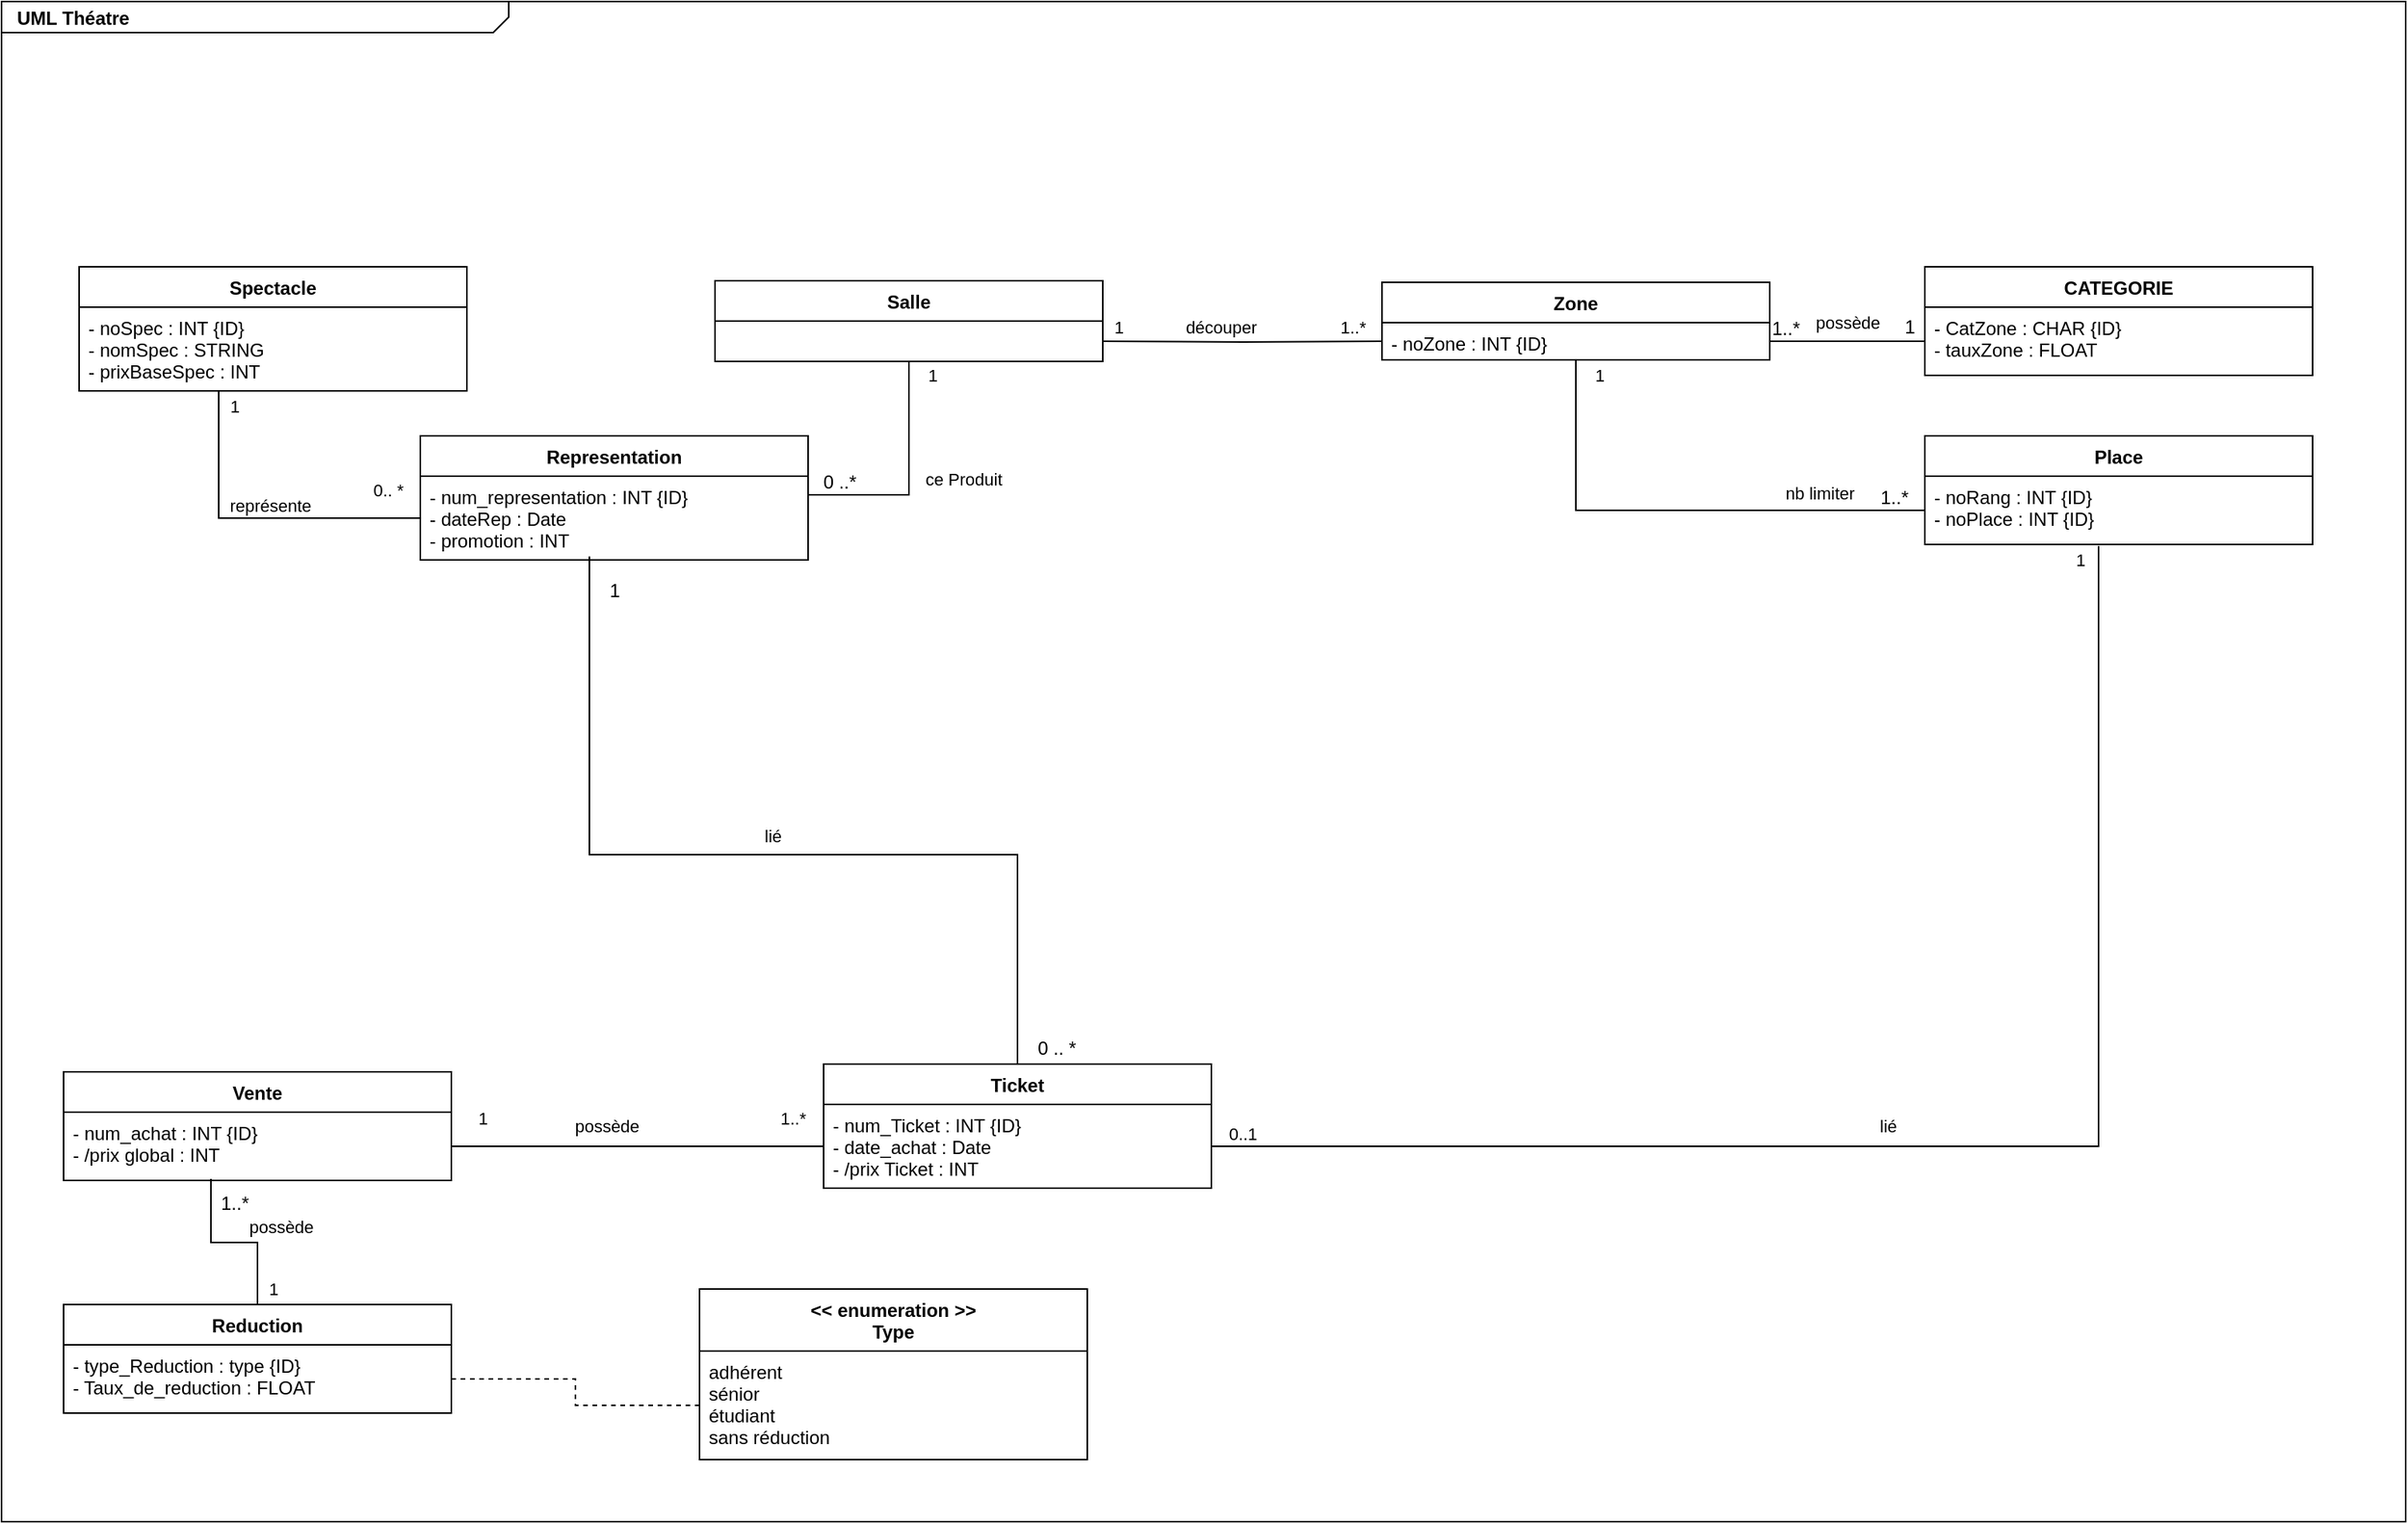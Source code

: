 <mxfile version="15.7.4" type="github">
  <diagram name="Page-1" id="929967ad-93f9-6ef4-fab6-5d389245f69c">
    <mxGraphModel dx="1185" dy="643" grid="1" gridSize="10" guides="1" tooltips="1" connect="1" arrows="1" fold="1" page="1" pageScale="1.5" pageWidth="1169" pageHeight="826" background="none" math="0" shadow="0">
      <root>
        <mxCell id="0" style=";html=1;" />
        <mxCell id="1" style=";html=1;" parent="0" />
        <mxCell id="1672d66443f91eb5-1" value="&lt;p style=&quot;margin: 0px ; margin-top: 4px ; margin-left: 10px ; text-align: left&quot;&gt;&lt;b&gt;UML Théatre&lt;/b&gt;&lt;/p&gt;" style="html=1;strokeWidth=1;shape=mxgraph.sysml.package;html=1;overflow=fill;whiteSpace=wrap;fillColor=none;gradientColor=none;fontSize=12;align=center;labelX=327.64;" parent="1" vertex="1">
          <mxGeometry x="10" y="150" width="1550" height="980" as="geometry" />
        </mxCell>
        <mxCell id="qlMzOhEKe-4_RTLxzth_-34" style="edgeStyle=orthogonalEdgeStyle;rounded=0;orthogonalLoop=1;jettySize=auto;html=1;entryX=0.5;entryY=1;entryDx=0;entryDy=0;endArrow=none;endFill=0;exitX=1;exitY=0.5;exitDx=0;exitDy=0;" parent="1" source="qlMzOhEKe-4_RTLxzth_-57" target="qlMzOhEKe-4_RTLxzth_-6" edge="1">
          <mxGeometry relative="1" as="geometry">
            <mxPoint x="470" y="369" as="targetPoint" />
            <Array as="points">
              <mxPoint x="595" y="468" />
            </Array>
          </mxGeometry>
        </mxCell>
        <mxCell id="qlMzOhEKe-4_RTLxzth_-35" value="ce Produit" style="edgeLabel;html=1;align=center;verticalAlign=middle;resizable=0;points=[];" parent="qlMzOhEKe-4_RTLxzth_-34" vertex="1" connectable="0">
          <mxGeometry x="0.135" y="3" relative="1" as="geometry">
            <mxPoint x="38" y="4" as="offset" />
          </mxGeometry>
        </mxCell>
        <mxCell id="osN3bbdli1dLjYI9F6a9-13" value="1" style="edgeLabel;html=1;align=center;verticalAlign=middle;resizable=0;points=[];" vertex="1" connectable="0" parent="qlMzOhEKe-4_RTLxzth_-34">
          <mxGeometry x="0.803" y="-2" relative="1" as="geometry">
            <mxPoint x="13" y="-8" as="offset" />
          </mxGeometry>
        </mxCell>
        <mxCell id="qlMzOhEKe-4_RTLxzth_-1" value="Spectacle" style="swimlane;fontStyle=1;align=center;verticalAlign=top;childLayout=stackLayout;horizontal=1;startSize=26;horizontalStack=0;resizeParent=1;resizeParentMax=0;resizeLast=0;collapsible=1;marginBottom=0;" parent="1" vertex="1">
          <mxGeometry x="60" y="321" width="250" height="80" as="geometry" />
        </mxCell>
        <mxCell id="qlMzOhEKe-4_RTLxzth_-2" value="- noSpec : INT {ID}&#xa;- nomSpec : STRING&#xa;- prixBaseSpec : INT" style="text;strokeColor=none;fillColor=none;align=left;verticalAlign=top;spacingLeft=4;spacingRight=4;overflow=hidden;rotatable=0;points=[[0,0.5],[1,0.5]];portConstraint=eastwest;" parent="qlMzOhEKe-4_RTLxzth_-1" vertex="1">
          <mxGeometry y="26" width="250" height="54" as="geometry" />
        </mxCell>
        <mxCell id="qlMzOhEKe-4_RTLxzth_-6" value="Salle" style="swimlane;fontStyle=1;align=center;verticalAlign=top;childLayout=stackLayout;horizontal=1;startSize=26;horizontalStack=0;resizeParent=1;resizeParentMax=0;resizeLast=0;collapsible=1;marginBottom=0;" parent="1" vertex="1">
          <mxGeometry x="470" y="330" width="250" height="52" as="geometry" />
        </mxCell>
        <mxCell id="qlMzOhEKe-4_RTLxzth_-10" value="Place" style="swimlane;fontStyle=1;align=center;verticalAlign=top;childLayout=stackLayout;horizontal=1;startSize=26;horizontalStack=0;resizeParent=1;resizeParentMax=0;resizeLast=0;collapsible=1;marginBottom=0;" parent="1" vertex="1">
          <mxGeometry x="1250" y="430" width="250" height="70" as="geometry" />
        </mxCell>
        <mxCell id="qlMzOhEKe-4_RTLxzth_-11" value="- noRang : INT {ID}&#xa;- noPlace : INT {ID}" style="text;strokeColor=none;fillColor=none;align=left;verticalAlign=top;spacingLeft=4;spacingRight=4;overflow=hidden;rotatable=0;points=[[0,0.5],[1,0.5]];portConstraint=eastwest;" parent="qlMzOhEKe-4_RTLxzth_-10" vertex="1">
          <mxGeometry y="26" width="250" height="44" as="geometry" />
        </mxCell>
        <mxCell id="qlMzOhEKe-4_RTLxzth_-14" value="CATEGORIE" style="swimlane;fontStyle=1;align=center;verticalAlign=top;childLayout=stackLayout;horizontal=1;startSize=26;horizontalStack=0;resizeParent=1;resizeParentMax=0;resizeLast=0;collapsible=1;marginBottom=0;" parent="1" vertex="1">
          <mxGeometry x="1250" y="321" width="250" height="70" as="geometry" />
        </mxCell>
        <mxCell id="qlMzOhEKe-4_RTLxzth_-15" value="- CatZone : CHAR {ID}&#xa;- tauxZone : FLOAT" style="text;strokeColor=none;fillColor=none;align=left;verticalAlign=top;spacingLeft=4;spacingRight=4;overflow=hidden;rotatable=0;points=[[0,0.5],[1,0.5]];portConstraint=eastwest;" parent="qlMzOhEKe-4_RTLxzth_-14" vertex="1">
          <mxGeometry y="26" width="250" height="44" as="geometry" />
        </mxCell>
        <mxCell id="qlMzOhEKe-4_RTLxzth_-50" style="edgeStyle=orthogonalEdgeStyle;rounded=0;orthogonalLoop=1;jettySize=auto;html=1;entryX=0.448;entryY=1.023;entryDx=0;entryDy=0;entryPerimeter=0;endArrow=none;endFill=0;exitX=1;exitY=0.5;exitDx=0;exitDy=0;" parent="1" source="qlMzOhEKe-4_RTLxzth_-19" target="qlMzOhEKe-4_RTLxzth_-11" edge="1">
          <mxGeometry relative="1" as="geometry" />
        </mxCell>
        <mxCell id="qlMzOhEKe-4_RTLxzth_-51" value="lié" style="edgeLabel;html=1;align=center;verticalAlign=middle;resizable=0;points=[];" parent="qlMzOhEKe-4_RTLxzth_-50" vertex="1" connectable="0">
          <mxGeometry x="-0.095" y="2" relative="1" as="geometry">
            <mxPoint x="2" y="-11" as="offset" />
          </mxGeometry>
        </mxCell>
        <mxCell id="osN3bbdli1dLjYI9F6a9-20" value="0..1" style="edgeLabel;html=1;align=center;verticalAlign=middle;resizable=0;points=[];" vertex="1" connectable="0" parent="qlMzOhEKe-4_RTLxzth_-50">
          <mxGeometry x="-0.965" y="1" relative="1" as="geometry">
            <mxPoint x="3" y="-7" as="offset" />
          </mxGeometry>
        </mxCell>
        <mxCell id="osN3bbdli1dLjYI9F6a9-21" value="1" style="edgeLabel;html=1;align=center;verticalAlign=middle;resizable=0;points=[];" vertex="1" connectable="0" parent="qlMzOhEKe-4_RTLxzth_-50">
          <mxGeometry x="0.957" relative="1" as="geometry">
            <mxPoint x="-12" y="-12" as="offset" />
          </mxGeometry>
        </mxCell>
        <mxCell id="qlMzOhEKe-4_RTLxzth_-61" value="lié" style="edgeStyle=orthogonalEdgeStyle;rounded=0;orthogonalLoop=1;jettySize=auto;html=1;entryX=0.436;entryY=0.958;entryDx=0;entryDy=0;entryPerimeter=0;endArrow=none;endFill=0;" parent="1" source="qlMzOhEKe-4_RTLxzth_-18" target="qlMzOhEKe-4_RTLxzth_-57" edge="1">
          <mxGeometry x="-0.029" y="-12" relative="1" as="geometry">
            <Array as="points">
              <mxPoint x="665" y="700" />
              <mxPoint x="389" y="700" />
            </Array>
            <mxPoint as="offset" />
          </mxGeometry>
        </mxCell>
        <mxCell id="qlMzOhEKe-4_RTLxzth_-18" value="Ticket" style="swimlane;fontStyle=1;align=center;verticalAlign=top;childLayout=stackLayout;horizontal=1;startSize=26;horizontalStack=0;resizeParent=1;resizeParentMax=0;resizeLast=0;collapsible=1;marginBottom=0;" parent="1" vertex="1">
          <mxGeometry x="540" y="835" width="250" height="80" as="geometry" />
        </mxCell>
        <mxCell id="qlMzOhEKe-4_RTLxzth_-19" value="- num_Ticket : INT {ID}&#xa;- date_achat : Date&#xa;- /prix Ticket : INT" style="text;strokeColor=none;fillColor=none;align=left;verticalAlign=top;spacingLeft=4;spacingRight=4;overflow=hidden;rotatable=0;points=[[0,0.5],[1,0.5]];portConstraint=eastwest;" parent="qlMzOhEKe-4_RTLxzth_-18" vertex="1">
          <mxGeometry y="26" width="250" height="54" as="geometry" />
        </mxCell>
        <mxCell id="qlMzOhEKe-4_RTLxzth_-45" style="edgeStyle=orthogonalEdgeStyle;rounded=0;orthogonalLoop=1;jettySize=auto;html=1;entryX=0;entryY=0.5;entryDx=0;entryDy=0;endArrow=none;endFill=0;" parent="1" source="qlMzOhEKe-4_RTLxzth_-36" target="qlMzOhEKe-4_RTLxzth_-11" edge="1">
          <mxGeometry relative="1" as="geometry">
            <Array as="points">
              <mxPoint x="1025" y="478" />
            </Array>
          </mxGeometry>
        </mxCell>
        <mxCell id="qlMzOhEKe-4_RTLxzth_-46" value="nb limiter" style="edgeLabel;html=1;align=center;verticalAlign=middle;resizable=0;points=[];" parent="qlMzOhEKe-4_RTLxzth_-45" vertex="1" connectable="0">
          <mxGeometry x="0.432" y="-1" relative="1" as="geometry">
            <mxPoint x="23" y="-12" as="offset" />
          </mxGeometry>
        </mxCell>
        <mxCell id="osN3bbdli1dLjYI9F6a9-18" value="1" style="edgeLabel;html=1;align=center;verticalAlign=middle;resizable=0;points=[];" vertex="1" connectable="0" parent="qlMzOhEKe-4_RTLxzth_-45">
          <mxGeometry x="-0.842" relative="1" as="geometry">
            <mxPoint x="15" y="-16" as="offset" />
          </mxGeometry>
        </mxCell>
        <mxCell id="qlMzOhEKe-4_RTLxzth_-36" value="Zone&#xa;" style="swimlane;fontStyle=1;align=center;verticalAlign=top;childLayout=stackLayout;horizontal=1;startSize=26;horizontalStack=0;resizeParent=1;resizeParentMax=0;resizeLast=0;collapsible=1;marginBottom=0;" parent="1" vertex="1">
          <mxGeometry x="900" y="331" width="250" height="50" as="geometry" />
        </mxCell>
        <mxCell id="qlMzOhEKe-4_RTLxzth_-37" value="- noZone : INT {ID}" style="text;strokeColor=none;fillColor=none;align=left;verticalAlign=top;spacingLeft=4;spacingRight=4;overflow=hidden;rotatable=0;points=[[0,0.5],[1,0.5]];portConstraint=eastwest;" parent="qlMzOhEKe-4_RTLxzth_-36" vertex="1">
          <mxGeometry y="26" width="250" height="24" as="geometry" />
        </mxCell>
        <mxCell id="qlMzOhEKe-4_RTLxzth_-38" value="découper" style="edgeStyle=orthogonalEdgeStyle;rounded=0;orthogonalLoop=1;jettySize=auto;html=1;entryX=0;entryY=0.5;entryDx=0;entryDy=0;endArrow=none;endFill=0;" parent="1" target="qlMzOhEKe-4_RTLxzth_-37" edge="1">
          <mxGeometry x="-0.158" y="9" relative="1" as="geometry">
            <mxPoint x="720" y="369" as="sourcePoint" />
            <mxPoint as="offset" />
          </mxGeometry>
        </mxCell>
        <mxCell id="osN3bbdli1dLjYI9F6a9-14" value="1..*" style="edgeLabel;html=1;align=center;verticalAlign=middle;resizable=0;points=[];" vertex="1" connectable="0" parent="qlMzOhEKe-4_RTLxzth_-38">
          <mxGeometry x="0.405" relative="1" as="geometry">
            <mxPoint x="34" y="-9" as="offset" />
          </mxGeometry>
        </mxCell>
        <mxCell id="osN3bbdli1dLjYI9F6a9-15" value="1" style="edgeLabel;html=1;align=center;verticalAlign=middle;resizable=0;points=[];" vertex="1" connectable="0" parent="qlMzOhEKe-4_RTLxzth_-38">
          <mxGeometry x="-0.757" relative="1" as="geometry">
            <mxPoint x="-12" y="-9" as="offset" />
          </mxGeometry>
        </mxCell>
        <mxCell id="qlMzOhEKe-4_RTLxzth_-48" style="edgeStyle=orthogonalEdgeStyle;rounded=0;orthogonalLoop=1;jettySize=auto;html=1;endArrow=none;endFill=0;" parent="1" source="qlMzOhEKe-4_RTLxzth_-37" target="qlMzOhEKe-4_RTLxzth_-15" edge="1">
          <mxGeometry relative="1" as="geometry" />
        </mxCell>
        <mxCell id="qlMzOhEKe-4_RTLxzth_-49" value="possède" style="edgeLabel;html=1;align=center;verticalAlign=middle;resizable=0;points=[];" parent="qlMzOhEKe-4_RTLxzth_-48" vertex="1" connectable="0">
          <mxGeometry x="-0.3" y="1" relative="1" as="geometry">
            <mxPoint x="15" y="-11" as="offset" />
          </mxGeometry>
        </mxCell>
        <mxCell id="qlMzOhEKe-4_RTLxzth_-52" value="Vente" style="swimlane;fontStyle=1;align=center;verticalAlign=top;childLayout=stackLayout;horizontal=1;startSize=26;horizontalStack=0;resizeParent=1;resizeParentMax=0;resizeLast=0;collapsible=1;marginBottom=0;" parent="1" vertex="1">
          <mxGeometry x="50" y="840" width="250" height="70" as="geometry" />
        </mxCell>
        <mxCell id="qlMzOhEKe-4_RTLxzth_-53" value="- num_achat : INT {ID}&#xa;- /prix global : INT " style="text;strokeColor=none;fillColor=none;align=left;verticalAlign=top;spacingLeft=4;spacingRight=4;overflow=hidden;rotatable=0;points=[[0,0.5],[1,0.5]];portConstraint=eastwest;" parent="qlMzOhEKe-4_RTLxzth_-52" vertex="1">
          <mxGeometry y="26" width="250" height="44" as="geometry" />
        </mxCell>
        <mxCell id="qlMzOhEKe-4_RTLxzth_-54" style="edgeStyle=orthogonalEdgeStyle;rounded=0;orthogonalLoop=1;jettySize=auto;html=1;entryX=0;entryY=0.5;entryDx=0;entryDy=0;endArrow=none;endFill=0;" parent="1" source="qlMzOhEKe-4_RTLxzth_-53" target="qlMzOhEKe-4_RTLxzth_-19" edge="1">
          <mxGeometry relative="1" as="geometry" />
        </mxCell>
        <mxCell id="qlMzOhEKe-4_RTLxzth_-55" value="possède" style="edgeLabel;html=1;align=center;verticalAlign=middle;resizable=0;points=[];" parent="qlMzOhEKe-4_RTLxzth_-54" vertex="1" connectable="0">
          <mxGeometry x="-0.171" y="2" relative="1" as="geometry">
            <mxPoint y="-11" as="offset" />
          </mxGeometry>
        </mxCell>
        <mxCell id="osN3bbdli1dLjYI9F6a9-2" value="1..*" style="edgeLabel;html=1;align=center;verticalAlign=middle;resizable=0;points=[];" vertex="1" connectable="0" parent="qlMzOhEKe-4_RTLxzth_-54">
          <mxGeometry x="0.577" relative="1" as="geometry">
            <mxPoint x="31" y="-18" as="offset" />
          </mxGeometry>
        </mxCell>
        <mxCell id="osN3bbdli1dLjYI9F6a9-4" value="1" style="edgeLabel;html=1;align=center;verticalAlign=middle;resizable=0;points=[];" vertex="1" connectable="0" parent="qlMzOhEKe-4_RTLxzth_-54">
          <mxGeometry x="-0.837" y="-1" relative="1" as="geometry">
            <mxPoint y="-19" as="offset" />
          </mxGeometry>
        </mxCell>
        <mxCell id="qlMzOhEKe-4_RTLxzth_-56" value="Representation" style="swimlane;fontStyle=1;align=center;verticalAlign=top;childLayout=stackLayout;horizontal=1;startSize=26;horizontalStack=0;resizeParent=1;resizeParentMax=0;resizeLast=0;collapsible=1;marginBottom=0;" parent="1" vertex="1">
          <mxGeometry x="280" y="430" width="250" height="80" as="geometry" />
        </mxCell>
        <mxCell id="qlMzOhEKe-4_RTLxzth_-57" value="- num_representation : INT {ID}&#xa;- dateRep : Date&#xa;- promotion : INT" style="text;strokeColor=none;fillColor=none;align=left;verticalAlign=top;spacingLeft=4;spacingRight=4;overflow=hidden;rotatable=0;points=[[0,0.5],[1,0.5]];portConstraint=eastwest;" parent="qlMzOhEKe-4_RTLxzth_-56" vertex="1">
          <mxGeometry y="26" width="250" height="54" as="geometry" />
        </mxCell>
        <mxCell id="qlMzOhEKe-4_RTLxzth_-58" value="représente" style="edgeStyle=orthogonalEdgeStyle;rounded=0;orthogonalLoop=1;jettySize=auto;html=1;entryX=0.36;entryY=1;entryDx=0;entryDy=0;entryPerimeter=0;endArrow=none;endFill=0;" parent="1" source="qlMzOhEKe-4_RTLxzth_-57" target="qlMzOhEKe-4_RTLxzth_-2" edge="1">
          <mxGeometry x="-0.082" y="-8" relative="1" as="geometry">
            <mxPoint as="offset" />
          </mxGeometry>
        </mxCell>
        <mxCell id="osN3bbdli1dLjYI9F6a9-7" value="1" style="edgeLabel;html=1;align=center;verticalAlign=middle;resizable=0;points=[];" vertex="1" connectable="0" parent="qlMzOhEKe-4_RTLxzth_-58">
          <mxGeometry x="0.782" y="2" relative="1" as="geometry">
            <mxPoint x="12" y="-13" as="offset" />
          </mxGeometry>
        </mxCell>
        <mxCell id="osN3bbdli1dLjYI9F6a9-8" value="0.. *" style="edgeLabel;html=1;align=center;verticalAlign=middle;resizable=0;points=[];" vertex="1" connectable="0" parent="qlMzOhEKe-4_RTLxzth_-58">
          <mxGeometry x="-0.521" y="-2" relative="1" as="geometry">
            <mxPoint x="30" y="-16" as="offset" />
          </mxGeometry>
        </mxCell>
        <mxCell id="qlMzOhEKe-4_RTLxzth_-64" value="possède" style="edgeStyle=orthogonalEdgeStyle;rounded=0;orthogonalLoop=1;jettySize=auto;html=1;entryX=0.38;entryY=0.977;entryDx=0;entryDy=0;entryPerimeter=0;endArrow=none;endFill=0;" parent="1" source="qlMzOhEKe-4_RTLxzth_-59" target="qlMzOhEKe-4_RTLxzth_-53" edge="1">
          <mxGeometry x="-0.279" y="-18" relative="1" as="geometry">
            <mxPoint x="15" y="8" as="offset" />
          </mxGeometry>
        </mxCell>
        <mxCell id="osN3bbdli1dLjYI9F6a9-5" value="1" style="edgeLabel;html=1;align=center;verticalAlign=middle;resizable=0;points=[];" vertex="1" connectable="0" parent="qlMzOhEKe-4_RTLxzth_-64">
          <mxGeometry x="-0.833" y="-1" relative="1" as="geometry">
            <mxPoint x="9" y="-1" as="offset" />
          </mxGeometry>
        </mxCell>
        <mxCell id="qlMzOhEKe-4_RTLxzth_-59" value="Reduction" style="swimlane;fontStyle=1;align=center;verticalAlign=top;childLayout=stackLayout;horizontal=1;startSize=26;horizontalStack=0;resizeParent=1;resizeParentMax=0;resizeLast=0;collapsible=1;marginBottom=0;" parent="1" vertex="1">
          <mxGeometry x="50" y="990" width="250" height="70" as="geometry" />
        </mxCell>
        <mxCell id="qlMzOhEKe-4_RTLxzth_-60" value="- type_Reduction : type {ID}&#xa;- Taux_de_reduction : FLOAT" style="text;strokeColor=none;fillColor=none;align=left;verticalAlign=top;spacingLeft=4;spacingRight=4;overflow=hidden;rotatable=0;points=[[0,0.5],[1,0.5]];portConstraint=eastwest;" parent="qlMzOhEKe-4_RTLxzth_-59" vertex="1">
          <mxGeometry y="26" width="250" height="44" as="geometry" />
        </mxCell>
        <mxCell id="qlMzOhEKe-4_RTLxzth_-70" value="&lt;&lt; enumeration &gt;&gt;&#xa;Type" style="swimlane;fontStyle=1;align=center;verticalAlign=top;childLayout=stackLayout;horizontal=1;startSize=40;horizontalStack=0;resizeParent=1;resizeParentMax=0;resizeLast=0;collapsible=1;marginBottom=0;" parent="1" vertex="1">
          <mxGeometry x="460" y="980" width="250" height="110" as="geometry" />
        </mxCell>
        <mxCell id="qlMzOhEKe-4_RTLxzth_-71" value="adhérent&#xa;sénior&#xa;étudiant&#xa;sans réduction&#xa;" style="text;strokeColor=none;fillColor=none;align=left;verticalAlign=top;spacingLeft=4;spacingRight=4;overflow=hidden;rotatable=0;points=[[0,0.5],[1,0.5]];portConstraint=eastwest;" parent="qlMzOhEKe-4_RTLxzth_-70" vertex="1">
          <mxGeometry y="40" width="250" height="70" as="geometry" />
        </mxCell>
        <mxCell id="qlMzOhEKe-4_RTLxzth_-73" style="edgeStyle=orthogonalEdgeStyle;rounded=0;orthogonalLoop=1;jettySize=auto;html=1;endArrow=none;endFill=0;dashed=1;" parent="1" source="qlMzOhEKe-4_RTLxzth_-60" target="qlMzOhEKe-4_RTLxzth_-71" edge="1">
          <mxGeometry relative="1" as="geometry" />
        </mxCell>
        <mxCell id="osN3bbdli1dLjYI9F6a9-6" value="1..*" style="text;html=1;align=center;verticalAlign=middle;resizable=0;points=[];autosize=1;strokeColor=none;fillColor=none;" vertex="1" parent="1">
          <mxGeometry x="145" y="915" width="30" height="20" as="geometry" />
        </mxCell>
        <mxCell id="osN3bbdli1dLjYI9F6a9-9" value="0 ..*" style="text;html=1;align=center;verticalAlign=middle;resizable=0;points=[];autosize=1;strokeColor=none;fillColor=none;" vertex="1" parent="1">
          <mxGeometry x="530" y="450" width="40" height="20" as="geometry" />
        </mxCell>
        <mxCell id="osN3bbdli1dLjYI9F6a9-16" value="1..*" style="text;html=1;align=center;verticalAlign=middle;resizable=0;points=[];autosize=1;strokeColor=none;fillColor=none;" vertex="1" parent="1">
          <mxGeometry x="1145" y="351" width="30" height="20" as="geometry" />
        </mxCell>
        <mxCell id="osN3bbdli1dLjYI9F6a9-17" value="1" style="text;html=1;align=center;verticalAlign=middle;resizable=0;points=[];autosize=1;strokeColor=none;fillColor=none;" vertex="1" parent="1">
          <mxGeometry x="1230" y="350" width="20" height="20" as="geometry" />
        </mxCell>
        <mxCell id="osN3bbdli1dLjYI9F6a9-19" value="1..*" style="text;html=1;align=center;verticalAlign=middle;resizable=0;points=[];autosize=1;strokeColor=none;fillColor=none;" vertex="1" parent="1">
          <mxGeometry x="1215" y="460" width="30" height="20" as="geometry" />
        </mxCell>
        <mxCell id="osN3bbdli1dLjYI9F6a9-22" value="1" style="text;html=1;align=center;verticalAlign=middle;resizable=0;points=[];autosize=1;strokeColor=none;fillColor=none;" vertex="1" parent="1">
          <mxGeometry x="395" y="520" width="20" height="20" as="geometry" />
        </mxCell>
        <mxCell id="osN3bbdli1dLjYI9F6a9-23" value="0 .. *" style="text;html=1;align=center;verticalAlign=middle;resizable=0;points=[];autosize=1;strokeColor=none;fillColor=none;" vertex="1" parent="1">
          <mxGeometry x="670" y="815" width="40" height="20" as="geometry" />
        </mxCell>
      </root>
    </mxGraphModel>
  </diagram>
</mxfile>

